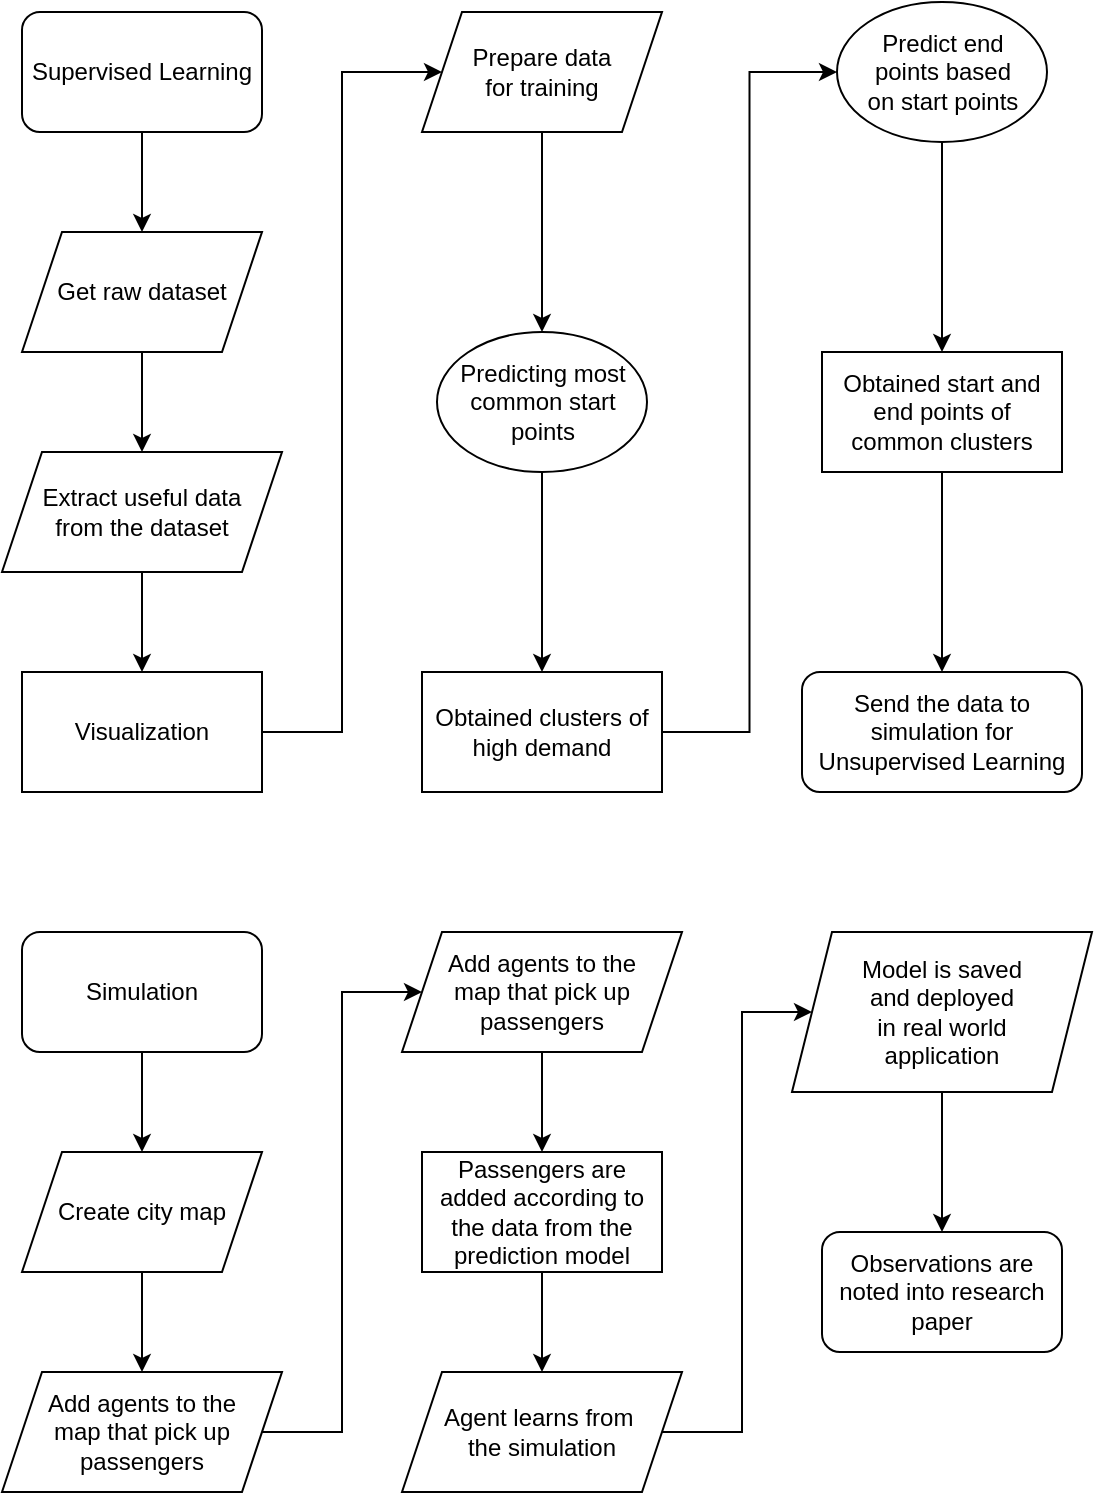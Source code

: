 <mxfile version="24.3.1" type="device">
  <diagram name="Page-1" id="YlCTxdCD6XHzkuvKsiHy">
    <mxGraphModel dx="1050" dy="583" grid="1" gridSize="10" guides="1" tooltips="1" connect="1" arrows="1" fold="1" page="1" pageScale="1" pageWidth="850" pageHeight="1100" math="0" shadow="0">
      <root>
        <mxCell id="0" />
        <mxCell id="1" parent="0" />
        <mxCell id="dF-b9gtkx6NvM5CvrDqd-7" value="" style="edgeStyle=orthogonalEdgeStyle;rounded=0;orthogonalLoop=1;jettySize=auto;html=1;" edge="1" parent="1" source="dF-b9gtkx6NvM5CvrDqd-2" target="dF-b9gtkx6NvM5CvrDqd-6">
          <mxGeometry relative="1" as="geometry" />
        </mxCell>
        <mxCell id="dF-b9gtkx6NvM5CvrDqd-2" value="Get raw dataset" style="shape=parallelogram;perimeter=parallelogramPerimeter;whiteSpace=wrap;html=1;fixedSize=1;" vertex="1" parent="1">
          <mxGeometry x="40" y="130" width="120" height="60" as="geometry" />
        </mxCell>
        <mxCell id="dF-b9gtkx6NvM5CvrDqd-5" value="" style="edgeStyle=orthogonalEdgeStyle;rounded=0;orthogonalLoop=1;jettySize=auto;html=1;" edge="1" parent="1" source="dF-b9gtkx6NvM5CvrDqd-4" target="dF-b9gtkx6NvM5CvrDqd-2">
          <mxGeometry relative="1" as="geometry" />
        </mxCell>
        <mxCell id="dF-b9gtkx6NvM5CvrDqd-4" value="Supervised Learning" style="rounded=1;whiteSpace=wrap;html=1;" vertex="1" parent="1">
          <mxGeometry x="40" y="20" width="120" height="60" as="geometry" />
        </mxCell>
        <mxCell id="dF-b9gtkx6NvM5CvrDqd-9" value="" style="edgeStyle=orthogonalEdgeStyle;rounded=0;orthogonalLoop=1;jettySize=auto;html=1;" edge="1" parent="1" source="dF-b9gtkx6NvM5CvrDqd-6" target="dF-b9gtkx6NvM5CvrDqd-8">
          <mxGeometry relative="1" as="geometry" />
        </mxCell>
        <mxCell id="dF-b9gtkx6NvM5CvrDqd-6" value="Extract useful data&lt;div&gt;from the dataset&lt;/div&gt;" style="shape=parallelogram;perimeter=parallelogramPerimeter;whiteSpace=wrap;html=1;fixedSize=1;" vertex="1" parent="1">
          <mxGeometry x="30" y="240" width="140" height="60" as="geometry" />
        </mxCell>
        <mxCell id="dF-b9gtkx6NvM5CvrDqd-11" value="" style="edgeStyle=orthogonalEdgeStyle;rounded=0;orthogonalLoop=1;jettySize=auto;html=1;entryX=0;entryY=0.5;entryDx=0;entryDy=0;" edge="1" parent="1" source="dF-b9gtkx6NvM5CvrDqd-8" target="dF-b9gtkx6NvM5CvrDqd-10">
          <mxGeometry relative="1" as="geometry">
            <Array as="points">
              <mxPoint x="200" y="380" />
              <mxPoint x="200" y="50" />
            </Array>
          </mxGeometry>
        </mxCell>
        <mxCell id="dF-b9gtkx6NvM5CvrDqd-8" value="Visualization" style="rounded=0;whiteSpace=wrap;html=1;" vertex="1" parent="1">
          <mxGeometry x="40" y="350" width="120" height="60" as="geometry" />
        </mxCell>
        <mxCell id="dF-b9gtkx6NvM5CvrDqd-13" value="" style="edgeStyle=orthogonalEdgeStyle;rounded=0;orthogonalLoop=1;jettySize=auto;html=1;" edge="1" parent="1" source="dF-b9gtkx6NvM5CvrDqd-10" target="dF-b9gtkx6NvM5CvrDqd-12">
          <mxGeometry relative="1" as="geometry" />
        </mxCell>
        <mxCell id="dF-b9gtkx6NvM5CvrDqd-10" value="Prepare data&lt;div&gt;for training&lt;/div&gt;" style="shape=parallelogram;perimeter=parallelogramPerimeter;whiteSpace=wrap;html=1;fixedSize=1;rounded=0;" vertex="1" parent="1">
          <mxGeometry x="240" y="20" width="120" height="60" as="geometry" />
        </mxCell>
        <mxCell id="dF-b9gtkx6NvM5CvrDqd-15" value="" style="edgeStyle=orthogonalEdgeStyle;rounded=0;orthogonalLoop=1;jettySize=auto;html=1;" edge="1" parent="1" source="dF-b9gtkx6NvM5CvrDqd-12" target="dF-b9gtkx6NvM5CvrDqd-14">
          <mxGeometry relative="1" as="geometry" />
        </mxCell>
        <mxCell id="dF-b9gtkx6NvM5CvrDqd-12" value="Predicting most common start points" style="ellipse;whiteSpace=wrap;html=1;" vertex="1" parent="1">
          <mxGeometry x="247.5" y="180" width="105" height="70" as="geometry" />
        </mxCell>
        <mxCell id="dF-b9gtkx6NvM5CvrDqd-17" value="" style="edgeStyle=orthogonalEdgeStyle;rounded=0;orthogonalLoop=1;jettySize=auto;html=1;entryX=0;entryY=0.5;entryDx=0;entryDy=0;" edge="1" parent="1" source="dF-b9gtkx6NvM5CvrDqd-14" target="dF-b9gtkx6NvM5CvrDqd-16">
          <mxGeometry relative="1" as="geometry" />
        </mxCell>
        <mxCell id="dF-b9gtkx6NvM5CvrDqd-14" value="Obtained clusters of high demand" style="rounded=0;whiteSpace=wrap;html=1;" vertex="1" parent="1">
          <mxGeometry x="240" y="350" width="120" height="60" as="geometry" />
        </mxCell>
        <mxCell id="dF-b9gtkx6NvM5CvrDqd-38" value="" style="edgeStyle=orthogonalEdgeStyle;rounded=0;orthogonalLoop=1;jettySize=auto;html=1;" edge="1" parent="1" source="dF-b9gtkx6NvM5CvrDqd-16" target="dF-b9gtkx6NvM5CvrDqd-18">
          <mxGeometry relative="1" as="geometry" />
        </mxCell>
        <mxCell id="dF-b9gtkx6NvM5CvrDqd-16" value="Predict end&lt;div&gt;points&amp;nbsp;&lt;span style=&quot;background-color: initial;&quot;&gt;based&lt;/span&gt;&lt;div&gt;on start&amp;nbsp;&lt;span style=&quot;background-color: initial;&quot;&gt;points&lt;/span&gt;&lt;/div&gt;&lt;/div&gt;" style="ellipse;whiteSpace=wrap;html=1;" vertex="1" parent="1">
          <mxGeometry x="447.5" y="15" width="105" height="70" as="geometry" />
        </mxCell>
        <mxCell id="dF-b9gtkx6NvM5CvrDqd-21" value="" style="edgeStyle=orthogonalEdgeStyle;rounded=0;orthogonalLoop=1;jettySize=auto;html=1;" edge="1" parent="1" source="dF-b9gtkx6NvM5CvrDqd-18" target="dF-b9gtkx6NvM5CvrDqd-20">
          <mxGeometry relative="1" as="geometry" />
        </mxCell>
        <mxCell id="dF-b9gtkx6NvM5CvrDqd-18" value="Obtained start and end points of common clusters" style="rounded=0;whiteSpace=wrap;html=1;" vertex="1" parent="1">
          <mxGeometry x="440" y="190" width="120" height="60" as="geometry" />
        </mxCell>
        <mxCell id="dF-b9gtkx6NvM5CvrDqd-20" value="Send the data to simulation for Unsuper&lt;span style=&quot;background-color: initial;&quot;&gt;vised Learning&lt;/span&gt;" style="rounded=1;whiteSpace=wrap;html=1;" vertex="1" parent="1">
          <mxGeometry x="430" y="350" width="140" height="60" as="geometry" />
        </mxCell>
        <mxCell id="dF-b9gtkx6NvM5CvrDqd-24" value="" style="edgeStyle=orthogonalEdgeStyle;rounded=0;orthogonalLoop=1;jettySize=auto;html=1;" edge="1" parent="1" source="dF-b9gtkx6NvM5CvrDqd-22" target="dF-b9gtkx6NvM5CvrDqd-23">
          <mxGeometry relative="1" as="geometry" />
        </mxCell>
        <mxCell id="dF-b9gtkx6NvM5CvrDqd-22" value="Simulation" style="rounded=1;whiteSpace=wrap;html=1;" vertex="1" parent="1">
          <mxGeometry x="40" y="480" width="120" height="60" as="geometry" />
        </mxCell>
        <mxCell id="dF-b9gtkx6NvM5CvrDqd-26" value="" style="edgeStyle=orthogonalEdgeStyle;rounded=0;orthogonalLoop=1;jettySize=auto;html=1;" edge="1" parent="1" source="dF-b9gtkx6NvM5CvrDqd-23" target="dF-b9gtkx6NvM5CvrDqd-25">
          <mxGeometry relative="1" as="geometry" />
        </mxCell>
        <mxCell id="dF-b9gtkx6NvM5CvrDqd-23" value="Create city map" style="shape=parallelogram;perimeter=parallelogramPerimeter;whiteSpace=wrap;html=1;fixedSize=1;" vertex="1" parent="1">
          <mxGeometry x="40" y="590" width="120" height="60" as="geometry" />
        </mxCell>
        <mxCell id="dF-b9gtkx6NvM5CvrDqd-28" value="" style="edgeStyle=orthogonalEdgeStyle;rounded=0;orthogonalLoop=1;jettySize=auto;html=1;entryX=0;entryY=0.5;entryDx=0;entryDy=0;" edge="1" parent="1" source="dF-b9gtkx6NvM5CvrDqd-25" target="dF-b9gtkx6NvM5CvrDqd-27">
          <mxGeometry relative="1" as="geometry">
            <Array as="points">
              <mxPoint x="200" y="730" />
              <mxPoint x="200" y="510" />
            </Array>
          </mxGeometry>
        </mxCell>
        <mxCell id="dF-b9gtkx6NvM5CvrDqd-25" value="Add agents to the&lt;div&gt;map that pick up passengers&lt;/div&gt;" style="shape=parallelogram;perimeter=parallelogramPerimeter;whiteSpace=wrap;html=1;fixedSize=1;" vertex="1" parent="1">
          <mxGeometry x="30" y="700" width="140" height="60" as="geometry" />
        </mxCell>
        <mxCell id="dF-b9gtkx6NvM5CvrDqd-30" value="" style="edgeStyle=orthogonalEdgeStyle;rounded=0;orthogonalLoop=1;jettySize=auto;html=1;" edge="1" parent="1" source="dF-b9gtkx6NvM5CvrDqd-27" target="dF-b9gtkx6NvM5CvrDqd-29">
          <mxGeometry relative="1" as="geometry" />
        </mxCell>
        <mxCell id="dF-b9gtkx6NvM5CvrDqd-27" value="Add agents to the&lt;div&gt;map that pick up passengers&lt;/div&gt;" style="shape=parallelogram;perimeter=parallelogramPerimeter;whiteSpace=wrap;html=1;fixedSize=1;" vertex="1" parent="1">
          <mxGeometry x="230" y="480" width="140" height="60" as="geometry" />
        </mxCell>
        <mxCell id="dF-b9gtkx6NvM5CvrDqd-32" value="" style="edgeStyle=orthogonalEdgeStyle;rounded=0;orthogonalLoop=1;jettySize=auto;html=1;" edge="1" parent="1" source="dF-b9gtkx6NvM5CvrDqd-29" target="dF-b9gtkx6NvM5CvrDqd-31">
          <mxGeometry relative="1" as="geometry" />
        </mxCell>
        <mxCell id="dF-b9gtkx6NvM5CvrDqd-29" value="Passengers are added according to the data from the prediction model" style="rounded=0;whiteSpace=wrap;html=1;" vertex="1" parent="1">
          <mxGeometry x="240" y="590" width="120" height="60" as="geometry" />
        </mxCell>
        <mxCell id="dF-b9gtkx6NvM5CvrDqd-37" style="edgeStyle=orthogonalEdgeStyle;rounded=0;orthogonalLoop=1;jettySize=auto;html=1;entryX=0;entryY=0.5;entryDx=0;entryDy=0;" edge="1" parent="1" source="dF-b9gtkx6NvM5CvrDqd-31" target="dF-b9gtkx6NvM5CvrDqd-33">
          <mxGeometry relative="1" as="geometry">
            <Array as="points">
              <mxPoint x="400" y="730" />
              <mxPoint x="400" y="520" />
            </Array>
          </mxGeometry>
        </mxCell>
        <mxCell id="dF-b9gtkx6NvM5CvrDqd-31" value="Agent learns&amp;nbsp;&lt;span style=&quot;background-color: initial;&quot;&gt;from&amp;nbsp;&lt;/span&gt;&lt;div&gt;&lt;span style=&quot;background-color: initial;&quot;&gt;the simulation&lt;/span&gt;&lt;/div&gt;" style="shape=parallelogram;perimeter=parallelogramPerimeter;whiteSpace=wrap;html=1;fixedSize=1;" vertex="1" parent="1">
          <mxGeometry x="230" y="700" width="140" height="60" as="geometry" />
        </mxCell>
        <mxCell id="dF-b9gtkx6NvM5CvrDqd-36" value="" style="edgeStyle=orthogonalEdgeStyle;rounded=0;orthogonalLoop=1;jettySize=auto;html=1;" edge="1" parent="1" source="dF-b9gtkx6NvM5CvrDqd-33" target="dF-b9gtkx6NvM5CvrDqd-35">
          <mxGeometry relative="1" as="geometry" />
        </mxCell>
        <mxCell id="dF-b9gtkx6NvM5CvrDqd-33" value="Model is saved&lt;div&gt;and deployed&lt;/div&gt;&lt;div&gt;in real world&lt;/div&gt;&lt;div&gt;application&lt;/div&gt;" style="shape=parallelogram;perimeter=parallelogramPerimeter;whiteSpace=wrap;html=1;fixedSize=1;" vertex="1" parent="1">
          <mxGeometry x="425" y="480" width="150" height="80" as="geometry" />
        </mxCell>
        <mxCell id="dF-b9gtkx6NvM5CvrDqd-35" value="Observations are noted into research paper" style="rounded=1;whiteSpace=wrap;html=1;" vertex="1" parent="1">
          <mxGeometry x="440" y="630" width="120" height="60" as="geometry" />
        </mxCell>
      </root>
    </mxGraphModel>
  </diagram>
</mxfile>
